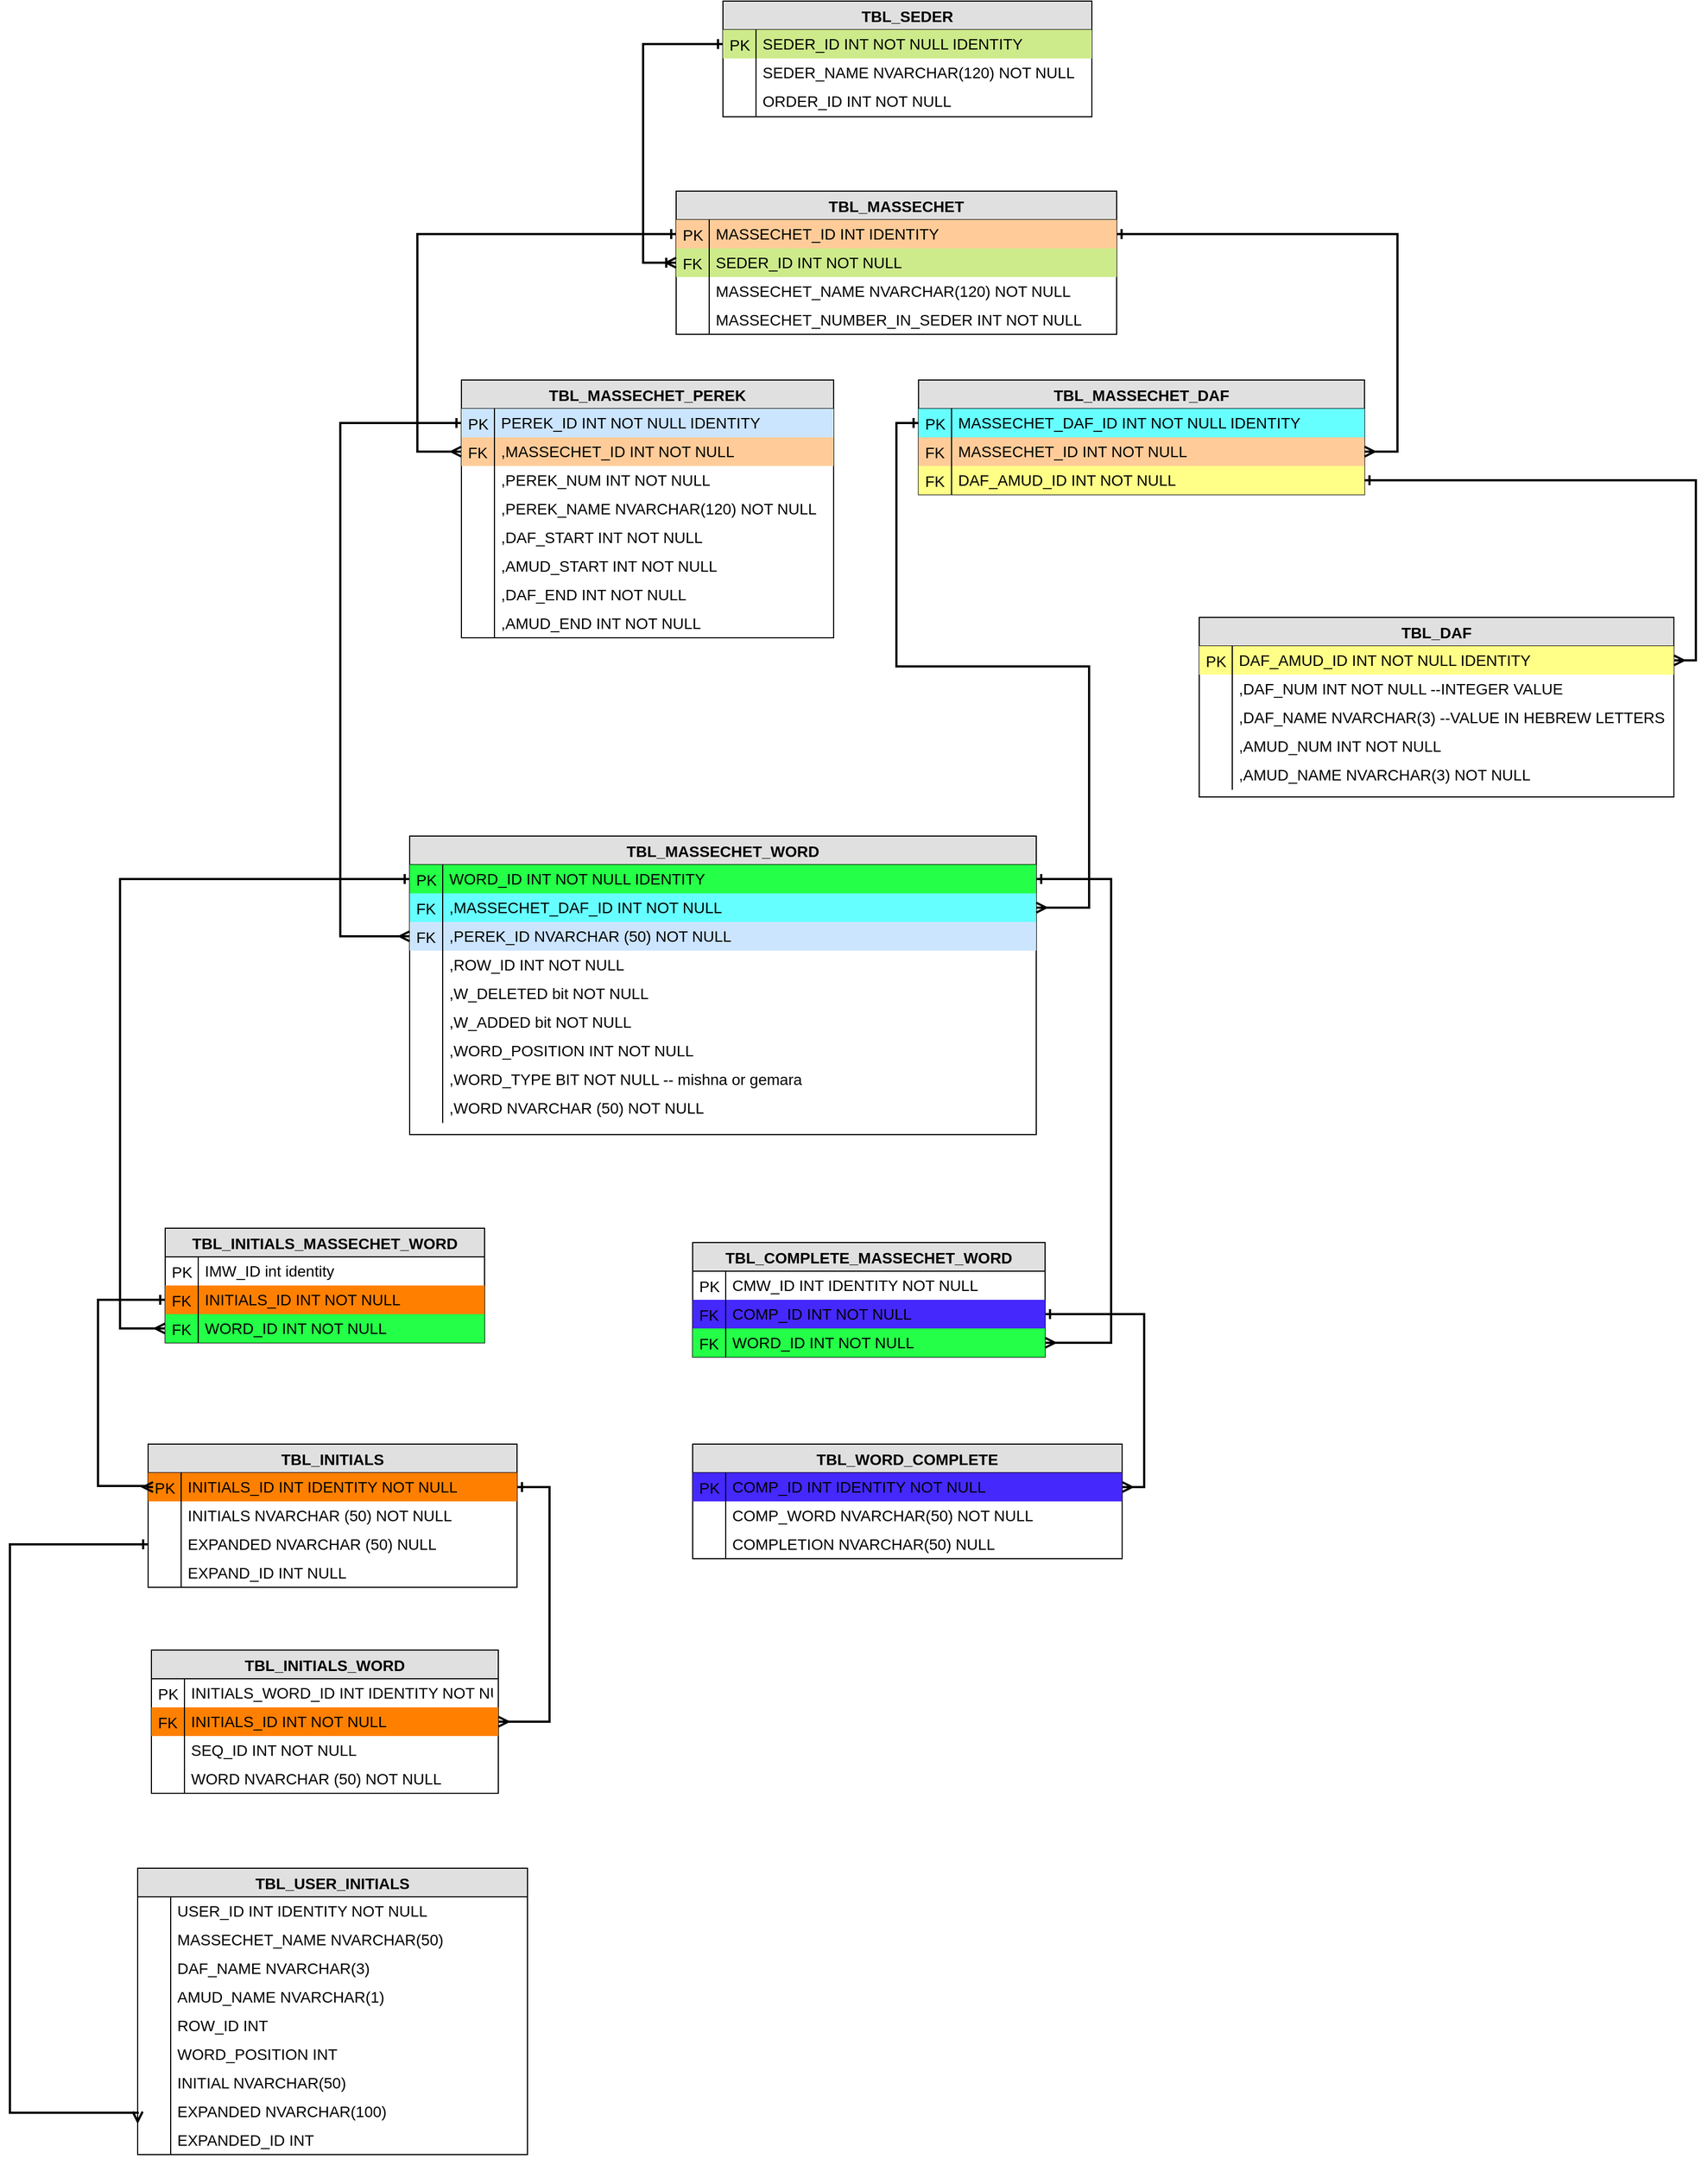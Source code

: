 <mxfile pages="1" version="11.1.4" type="device"><diagram id="Bk1ZFnEpO-6pjGy5AuZi" name="Page-1"><mxGraphModel dx="2616" dy="1950" grid="1" gridSize="10" guides="1" tooltips="1" connect="1" arrows="1" fold="1" page="1" pageScale="1" pageWidth="850" pageHeight="1100" math="0" shadow="0"><root><mxCell id="0"/><mxCell id="1" parent="0"/><mxCell id="XvTmtIOTNNBAlyZ0LmX7-1" value="TBL_SEDER" style="swimlane;fontStyle=1;childLayout=stackLayout;horizontal=1;startSize=26;fillColor=#e0e0e0;horizontalStack=0;resizeParent=1;resizeLast=0;collapsible=1;marginBottom=0;swimlaneFillColor=#ffffff;align=center;fontSize=14;" parent="1" vertex="1"><mxGeometry x="267.5" y="-1048" width="335" height="105" as="geometry"/></mxCell><mxCell id="XvTmtIOTNNBAlyZ0LmX7-2" value="SEDER_ID INT NOT NULL IDENTITY" style="shape=partialRectangle;top=0;left=0;right=0;bottom=0;align=left;verticalAlign=top;spacingTop=-2;fillColor=#cdeb8b;spacingLeft=34;spacingRight=4;overflow=hidden;rotatable=0;points=[[0,0.5],[1,0.5]];portConstraint=eastwest;dropTarget=0;strokeColor=#36393d;fontSize=14;" parent="XvTmtIOTNNBAlyZ0LmX7-1" vertex="1"><mxGeometry y="26" width="335" height="26" as="geometry"/></mxCell><mxCell id="XvTmtIOTNNBAlyZ0LmX7-3" value="PK" style="shape=partialRectangle;top=0;left=0;bottom=0;fillColor=none;align=left;verticalAlign=middle;spacingLeft=4;spacingRight=4;overflow=hidden;rotatable=0;points=[];portConstraint=eastwest;part=1;fontSize=14;" parent="XvTmtIOTNNBAlyZ0LmX7-2" vertex="1" connectable="0"><mxGeometry width="30" height="26" as="geometry"/></mxCell><mxCell id="XvTmtIOTNNBAlyZ0LmX7-4" value="SEDER_NAME NVARCHAR(120) NOT NULL" style="shape=partialRectangle;top=0;left=0;right=0;bottom=0;align=left;verticalAlign=top;spacingTop=-2;fillColor=none;spacingLeft=34;spacingRight=4;overflow=hidden;rotatable=0;points=[[0,0.5],[1,0.5]];portConstraint=eastwest;dropTarget=0;fontSize=14;" parent="XvTmtIOTNNBAlyZ0LmX7-1" vertex="1"><mxGeometry y="52" width="335" height="26" as="geometry"/></mxCell><mxCell id="XvTmtIOTNNBAlyZ0LmX7-5" value="" style="shape=partialRectangle;top=0;left=0;bottom=0;fillColor=none;align=left;verticalAlign=middle;spacingLeft=4;spacingRight=4;overflow=hidden;rotatable=0;points=[];portConstraint=eastwest;part=1;fontSize=14;" parent="XvTmtIOTNNBAlyZ0LmX7-4" vertex="1" connectable="0"><mxGeometry width="30" height="26" as="geometry"/></mxCell><mxCell id="XvTmtIOTNNBAlyZ0LmX7-6" value="ORDER_ID INT NOT NULL" style="shape=partialRectangle;top=0;left=0;right=0;bottom=0;align=left;verticalAlign=top;spacingTop=-2;fillColor=none;spacingLeft=34;spacingRight=4;overflow=hidden;rotatable=0;points=[[0,0.5],[1,0.5]];portConstraint=eastwest;dropTarget=0;fontSize=14;" parent="XvTmtIOTNNBAlyZ0LmX7-1" vertex="1"><mxGeometry y="78" width="335" height="26" as="geometry"/></mxCell><mxCell id="XvTmtIOTNNBAlyZ0LmX7-7" value="" style="shape=partialRectangle;top=0;left=0;bottom=0;fillColor=none;align=left;verticalAlign=middle;spacingLeft=4;spacingRight=4;overflow=hidden;rotatable=0;points=[];portConstraint=eastwest;part=1;fontSize=14;" parent="XvTmtIOTNNBAlyZ0LmX7-6" vertex="1" connectable="0"><mxGeometry width="30" height="26" as="geometry"/></mxCell><mxCell id="XvTmtIOTNNBAlyZ0LmX7-10" value="TBL_MASSECHET" style="swimlane;fontStyle=1;childLayout=stackLayout;horizontal=1;startSize=26;fillColor=#e0e0e0;horizontalStack=0;resizeParent=1;resizeLast=0;collapsible=1;marginBottom=0;swimlaneFillColor=#ffffff;align=center;fontSize=14;" parent="1" vertex="1"><mxGeometry x="225" y="-875.5" width="400" height="130" as="geometry"/></mxCell><mxCell id="XvTmtIOTNNBAlyZ0LmX7-11" value="MASSECHET_ID INT IDENTITY" style="shape=partialRectangle;top=0;left=0;right=0;bottom=0;align=left;verticalAlign=top;spacingTop=-2;fillColor=#ffcc99;spacingLeft=34;spacingRight=4;overflow=hidden;rotatable=0;points=[[0,0.5],[1,0.5]];portConstraint=eastwest;dropTarget=0;strokeColor=#36393d;fontSize=14;" parent="XvTmtIOTNNBAlyZ0LmX7-10" vertex="1"><mxGeometry y="26" width="400" height="26" as="geometry"/></mxCell><mxCell id="XvTmtIOTNNBAlyZ0LmX7-12" value="PK" style="shape=partialRectangle;top=0;left=0;bottom=0;fillColor=none;align=left;verticalAlign=middle;spacingLeft=4;spacingRight=4;overflow=hidden;rotatable=0;points=[];portConstraint=eastwest;part=1;fontSize=14;" parent="XvTmtIOTNNBAlyZ0LmX7-11" vertex="1" connectable="0"><mxGeometry width="30" height="26" as="geometry"/></mxCell><mxCell id="XvTmtIOTNNBAlyZ0LmX7-13" value="SEDER_ID INT NOT NULL" style="shape=partialRectangle;top=0;left=0;right=0;bottom=0;align=left;verticalAlign=top;spacingTop=-2;fillColor=#cdeb8b;spacingLeft=34;spacingRight=4;overflow=hidden;rotatable=0;points=[[0,0.5],[1,0.5]];portConstraint=eastwest;dropTarget=0;strokeColor=#36393d;fontSize=14;" parent="XvTmtIOTNNBAlyZ0LmX7-10" vertex="1"><mxGeometry y="52" width="400" height="26" as="geometry"/></mxCell><mxCell id="XvTmtIOTNNBAlyZ0LmX7-14" value="FK" style="shape=partialRectangle;top=0;left=0;bottom=0;fillColor=none;align=left;verticalAlign=middle;spacingLeft=4;spacingRight=4;overflow=hidden;rotatable=0;points=[];portConstraint=eastwest;part=1;fontSize=14;" parent="XvTmtIOTNNBAlyZ0LmX7-13" vertex="1" connectable="0"><mxGeometry width="30" height="26" as="geometry"/></mxCell><mxCell id="XvTmtIOTNNBAlyZ0LmX7-15" value="MASSECHET_NAME NVARCHAR(120) NOT NULL" style="shape=partialRectangle;top=0;left=0;right=0;bottom=0;align=left;verticalAlign=top;spacingTop=-2;fillColor=none;spacingLeft=34;spacingRight=4;overflow=hidden;rotatable=0;points=[[0,0.5],[1,0.5]];portConstraint=eastwest;dropTarget=0;fontSize=14;" parent="XvTmtIOTNNBAlyZ0LmX7-10" vertex="1"><mxGeometry y="78" width="400" height="26" as="geometry"/></mxCell><mxCell id="XvTmtIOTNNBAlyZ0LmX7-16" value="" style="shape=partialRectangle;top=0;left=0;bottom=0;fillColor=none;align=left;verticalAlign=middle;spacingLeft=4;spacingRight=4;overflow=hidden;rotatable=0;points=[];portConstraint=eastwest;part=1;fontSize=14;" parent="XvTmtIOTNNBAlyZ0LmX7-15" vertex="1" connectable="0"><mxGeometry width="30" height="26" as="geometry"/></mxCell><mxCell id="XvTmtIOTNNBAlyZ0LmX7-17" value="MASSECHET_NUMBER_IN_SEDER INT NOT NULL" style="shape=partialRectangle;top=0;left=0;right=0;bottom=0;align=left;verticalAlign=top;spacingTop=-2;fillColor=none;spacingLeft=34;spacingRight=4;overflow=hidden;rotatable=0;points=[[0,0.5],[1,0.5]];portConstraint=eastwest;dropTarget=0;fontSize=14;" parent="XvTmtIOTNNBAlyZ0LmX7-10" vertex="1"><mxGeometry y="104" width="400" height="26" as="geometry"/></mxCell><mxCell id="XvTmtIOTNNBAlyZ0LmX7-18" value="" style="shape=partialRectangle;top=0;left=0;bottom=0;fillColor=none;align=left;verticalAlign=middle;spacingLeft=4;spacingRight=4;overflow=hidden;rotatable=0;points=[];portConstraint=eastwest;part=1;fontSize=14;" parent="XvTmtIOTNNBAlyZ0LmX7-17" vertex="1" connectable="0"><mxGeometry width="30" height="26" as="geometry"/></mxCell><mxCell id="XvTmtIOTNNBAlyZ0LmX7-23" value="TBL_MASSECHET_PEREK" style="swimlane;fontStyle=1;childLayout=stackLayout;horizontal=1;startSize=26;fillColor=#e0e0e0;horizontalStack=0;resizeParent=1;resizeLast=0;collapsible=1;marginBottom=0;swimlaneFillColor=#ffffff;align=center;fontSize=14;" parent="1" vertex="1"><mxGeometry x="30" y="-704" width="338" height="234" as="geometry"/></mxCell><mxCell id="XvTmtIOTNNBAlyZ0LmX7-24" value="PEREK_ID INT NOT NULL IDENTITY" style="shape=partialRectangle;top=0;left=0;right=0;bottom=0;align=left;verticalAlign=top;spacingTop=-2;fillColor=#cce5ff;spacingLeft=34;spacingRight=4;overflow=hidden;rotatable=0;points=[[0,0.5],[1,0.5]];portConstraint=eastwest;dropTarget=0;strokeColor=#36393d;fontSize=14;" parent="XvTmtIOTNNBAlyZ0LmX7-23" vertex="1"><mxGeometry y="26" width="338" height="26" as="geometry"/></mxCell><mxCell id="XvTmtIOTNNBAlyZ0LmX7-25" value="PK" style="shape=partialRectangle;top=0;left=0;bottom=0;fillColor=none;align=left;verticalAlign=middle;spacingLeft=4;spacingRight=4;overflow=hidden;rotatable=0;points=[];portConstraint=eastwest;part=1;fontSize=14;" parent="XvTmtIOTNNBAlyZ0LmX7-24" vertex="1" connectable="0"><mxGeometry width="30" height="26" as="geometry"/></mxCell><mxCell id="XvTmtIOTNNBAlyZ0LmX7-26" value=",MASSECHET_ID INT NOT NULL" style="shape=partialRectangle;top=0;left=0;right=0;bottom=0;align=left;verticalAlign=top;spacingTop=-2;fillColor=#ffcc99;spacingLeft=34;spacingRight=4;overflow=hidden;rotatable=0;points=[[0,0.5],[1,0.5]];portConstraint=eastwest;dropTarget=0;strokeColor=#36393d;fontSize=14;" parent="XvTmtIOTNNBAlyZ0LmX7-23" vertex="1"><mxGeometry y="52" width="338" height="26" as="geometry"/></mxCell><mxCell id="XvTmtIOTNNBAlyZ0LmX7-27" value="FK" style="shape=partialRectangle;top=0;left=0;bottom=0;fillColor=none;align=left;verticalAlign=middle;spacingLeft=4;spacingRight=4;overflow=hidden;rotatable=0;points=[];portConstraint=eastwest;part=1;fontSize=14;" parent="XvTmtIOTNNBAlyZ0LmX7-26" vertex="1" connectable="0"><mxGeometry width="30" height="26" as="geometry"/></mxCell><mxCell id="XvTmtIOTNNBAlyZ0LmX7-28" value=",PEREK_NUM INT NOT NULL" style="shape=partialRectangle;top=0;left=0;right=0;bottom=0;align=left;verticalAlign=top;spacingTop=-2;fillColor=none;spacingLeft=34;spacingRight=4;overflow=hidden;rotatable=0;points=[[0,0.5],[1,0.5]];portConstraint=eastwest;dropTarget=0;fontSize=14;" parent="XvTmtIOTNNBAlyZ0LmX7-23" vertex="1"><mxGeometry y="78" width="338" height="26" as="geometry"/></mxCell><mxCell id="XvTmtIOTNNBAlyZ0LmX7-29" value="" style="shape=partialRectangle;top=0;left=0;bottom=0;fillColor=none;align=left;verticalAlign=middle;spacingLeft=4;spacingRight=4;overflow=hidden;rotatable=0;points=[];portConstraint=eastwest;part=1;fontSize=14;" parent="XvTmtIOTNNBAlyZ0LmX7-28" vertex="1" connectable="0"><mxGeometry width="30" height="26" as="geometry"/></mxCell><mxCell id="XvTmtIOTNNBAlyZ0LmX7-30" value=",PEREK_NAME NVARCHAR(120) NOT NULL" style="shape=partialRectangle;top=0;left=0;right=0;bottom=0;align=left;verticalAlign=top;spacingTop=-2;fillColor=none;spacingLeft=34;spacingRight=4;overflow=hidden;rotatable=0;points=[[0,0.5],[1,0.5]];portConstraint=eastwest;dropTarget=0;fontSize=14;" parent="XvTmtIOTNNBAlyZ0LmX7-23" vertex="1"><mxGeometry y="104" width="338" height="26" as="geometry"/></mxCell><mxCell id="XvTmtIOTNNBAlyZ0LmX7-31" value="" style="shape=partialRectangle;top=0;left=0;bottom=0;fillColor=none;align=left;verticalAlign=middle;spacingLeft=4;spacingRight=4;overflow=hidden;rotatable=0;points=[];portConstraint=eastwest;part=1;fontSize=14;" parent="XvTmtIOTNNBAlyZ0LmX7-30" vertex="1" connectable="0"><mxGeometry width="30" height="26" as="geometry"/></mxCell><mxCell id="OQg_Y60XLP4fmNSpoOx7-22" value=",DAF_START INT NOT NULL" style="shape=partialRectangle;top=0;left=0;right=0;bottom=0;align=left;verticalAlign=top;spacingTop=-2;fillColor=none;spacingLeft=34;spacingRight=4;overflow=hidden;rotatable=0;points=[[0,0.5],[1,0.5]];portConstraint=eastwest;dropTarget=0;fontSize=14;" parent="XvTmtIOTNNBAlyZ0LmX7-23" vertex="1"><mxGeometry y="130" width="338" height="26" as="geometry"/></mxCell><mxCell id="OQg_Y60XLP4fmNSpoOx7-23" value="" style="shape=partialRectangle;top=0;left=0;bottom=0;fillColor=none;align=left;verticalAlign=middle;spacingLeft=4;spacingRight=4;overflow=hidden;rotatable=0;points=[];portConstraint=eastwest;part=1;" parent="OQg_Y60XLP4fmNSpoOx7-22" vertex="1" connectable="0"><mxGeometry width="30" height="26" as="geometry"/></mxCell><mxCell id="OQg_Y60XLP4fmNSpoOx7-12" value=",AMUD_START INT NOT NULL" style="shape=partialRectangle;top=0;left=0;right=0;bottom=0;align=left;verticalAlign=top;spacingTop=-2;fillColor=none;spacingLeft=34;spacingRight=4;overflow=hidden;rotatable=0;points=[[0,0.5],[1,0.5]];portConstraint=eastwest;dropTarget=0;fontSize=14;" parent="XvTmtIOTNNBAlyZ0LmX7-23" vertex="1"><mxGeometry y="156" width="338" height="26" as="geometry"/></mxCell><mxCell id="OQg_Y60XLP4fmNSpoOx7-13" value="" style="shape=partialRectangle;top=0;left=0;bottom=0;fillColor=none;align=left;verticalAlign=middle;spacingLeft=4;spacingRight=4;overflow=hidden;rotatable=0;points=[];portConstraint=eastwest;part=1;" parent="OQg_Y60XLP4fmNSpoOx7-12" vertex="1" connectable="0"><mxGeometry width="30" height="26" as="geometry"/></mxCell><mxCell id="OQg_Y60XLP4fmNSpoOx7-14" value=",DAF_END INT NOT NULL" style="shape=partialRectangle;top=0;left=0;right=0;bottom=0;align=left;verticalAlign=top;spacingTop=-2;fillColor=none;spacingLeft=34;spacingRight=4;overflow=hidden;rotatable=0;points=[[0,0.5],[1,0.5]];portConstraint=eastwest;dropTarget=0;fontSize=14;" parent="XvTmtIOTNNBAlyZ0LmX7-23" vertex="1"><mxGeometry y="182" width="338" height="26" as="geometry"/></mxCell><mxCell id="OQg_Y60XLP4fmNSpoOx7-15" value="" style="shape=partialRectangle;top=0;left=0;bottom=0;fillColor=none;align=left;verticalAlign=middle;spacingLeft=4;spacingRight=4;overflow=hidden;rotatable=0;points=[];portConstraint=eastwest;part=1;" parent="OQg_Y60XLP4fmNSpoOx7-14" vertex="1" connectable="0"><mxGeometry width="30" height="26" as="geometry"/></mxCell><mxCell id="OQg_Y60XLP4fmNSpoOx7-16" value=",AMUD_END INT NOT NULL" style="shape=partialRectangle;top=0;left=0;right=0;bottom=0;align=left;verticalAlign=top;spacingTop=-2;fillColor=none;spacingLeft=34;spacingRight=4;overflow=hidden;rotatable=0;points=[[0,0.5],[1,0.5]];portConstraint=eastwest;dropTarget=0;fontSize=14;" parent="XvTmtIOTNNBAlyZ0LmX7-23" vertex="1"><mxGeometry y="208" width="338" height="26" as="geometry"/></mxCell><mxCell id="OQg_Y60XLP4fmNSpoOx7-17" value="" style="shape=partialRectangle;top=0;left=0;bottom=0;fillColor=none;align=left;verticalAlign=middle;spacingLeft=4;spacingRight=4;overflow=hidden;rotatable=0;points=[];portConstraint=eastwest;part=1;" parent="OQg_Y60XLP4fmNSpoOx7-16" vertex="1" connectable="0"><mxGeometry width="30" height="26" as="geometry"/></mxCell><mxCell id="XvTmtIOTNNBAlyZ0LmX7-36" style="edgeStyle=orthogonalEdgeStyle;rounded=0;orthogonalLoop=1;jettySize=auto;html=1;entryX=0;entryY=0.5;entryDx=0;entryDy=0;startArrow=ERone;startFill=0;endArrow=ERmany;endFill=0;strokeWidth=2;" parent="1" source="XvTmtIOTNNBAlyZ0LmX7-11" target="XvTmtIOTNNBAlyZ0LmX7-26" edge="1"><mxGeometry relative="1" as="geometry"><Array as="points"><mxPoint x="-10" y="-836"/><mxPoint x="-10" y="-639"/></Array></mxGeometry></mxCell><mxCell id="XvTmtIOTNNBAlyZ0LmX7-37" style="edgeStyle=orthogonalEdgeStyle;rounded=0;orthogonalLoop=1;jettySize=auto;html=1;exitX=0;exitY=0.5;exitDx=0;exitDy=0;entryX=0;entryY=0.5;entryDx=0;entryDy=0;startArrow=ERone;startFill=0;endArrow=ERoneToMany;endFill=0;strokeWidth=2;" parent="1" source="XvTmtIOTNNBAlyZ0LmX7-2" target="XvTmtIOTNNBAlyZ0LmX7-13" edge="1"><mxGeometry relative="1" as="geometry"><Array as="points"><mxPoint x="195" y="-1009"/><mxPoint x="195" y="-810"/></Array></mxGeometry></mxCell><mxCell id="XvTmtIOTNNBAlyZ0LmX7-56" value="TBL_DAF" style="swimlane;fontStyle=1;childLayout=stackLayout;horizontal=1;startSize=26;fillColor=#e0e0e0;horizontalStack=0;resizeParent=1;resizeLast=0;collapsible=1;marginBottom=0;swimlaneFillColor=#ffffff;align=center;fontSize=14;" parent="1" vertex="1"><mxGeometry x="700" y="-488.5" width="431" height="163" as="geometry"/></mxCell><mxCell id="XvTmtIOTNNBAlyZ0LmX7-57" value="DAF_AMUD_ID INT NOT NULL IDENTITY" style="shape=partialRectangle;top=0;left=0;right=0;bottom=0;align=left;verticalAlign=top;spacingTop=-2;fillColor=#ffff88;spacingLeft=34;spacingRight=4;overflow=hidden;rotatable=0;points=[[0,0.5],[1,0.5]];portConstraint=eastwest;dropTarget=0;strokeColor=#36393d;fontSize=14;" parent="XvTmtIOTNNBAlyZ0LmX7-56" vertex="1"><mxGeometry y="26" width="431" height="26" as="geometry"/></mxCell><mxCell id="XvTmtIOTNNBAlyZ0LmX7-58" value="PK" style="shape=partialRectangle;top=0;left=0;bottom=0;fillColor=none;align=left;verticalAlign=middle;spacingLeft=4;spacingRight=4;overflow=hidden;rotatable=0;points=[];portConstraint=eastwest;part=1;fontSize=14;" parent="XvTmtIOTNNBAlyZ0LmX7-57" vertex="1" connectable="0"><mxGeometry width="30" height="26" as="geometry"/></mxCell><mxCell id="XvTmtIOTNNBAlyZ0LmX7-61" value=",DAF_NUM INT NOT NULL --INTEGER VALUE" style="shape=partialRectangle;top=0;left=0;right=0;bottom=0;align=left;verticalAlign=top;spacingTop=-2;fillColor=none;spacingLeft=34;spacingRight=4;overflow=hidden;rotatable=0;points=[[0,0.5],[1,0.5]];portConstraint=eastwest;dropTarget=0;fontSize=14;" parent="XvTmtIOTNNBAlyZ0LmX7-56" vertex="1"><mxGeometry y="52" width="431" height="26" as="geometry"/></mxCell><mxCell id="XvTmtIOTNNBAlyZ0LmX7-62" value="" style="shape=partialRectangle;top=0;left=0;bottom=0;fillColor=none;align=left;verticalAlign=middle;spacingLeft=4;spacingRight=4;overflow=hidden;rotatable=0;points=[];portConstraint=eastwest;part=1;fontSize=14;" parent="XvTmtIOTNNBAlyZ0LmX7-61" vertex="1" connectable="0"><mxGeometry width="30" height="26" as="geometry"/></mxCell><mxCell id="XvTmtIOTNNBAlyZ0LmX7-63" value=",DAF_NAME NVARCHAR(3) --VALUE IN HEBREW LETTERS" style="shape=partialRectangle;top=0;left=0;right=0;bottom=0;align=left;verticalAlign=top;spacingTop=-2;fillColor=none;spacingLeft=34;spacingRight=4;overflow=hidden;rotatable=0;points=[[0,0.5],[1,0.5]];portConstraint=eastwest;dropTarget=0;fontSize=14;" parent="XvTmtIOTNNBAlyZ0LmX7-56" vertex="1"><mxGeometry y="78" width="431" height="26" as="geometry"/></mxCell><mxCell id="XvTmtIOTNNBAlyZ0LmX7-64" value="" style="shape=partialRectangle;top=0;left=0;bottom=0;fillColor=none;align=left;verticalAlign=middle;spacingLeft=4;spacingRight=4;overflow=hidden;rotatable=0;points=[];portConstraint=eastwest;part=1;fontSize=14;" parent="XvTmtIOTNNBAlyZ0LmX7-63" vertex="1" connectable="0"><mxGeometry width="30" height="26" as="geometry"/></mxCell><mxCell id="XvTmtIOTNNBAlyZ0LmX7-65" value=",AMUD_NUM INT NOT NULL" style="shape=partialRectangle;top=0;left=0;right=0;bottom=0;align=left;verticalAlign=top;spacingTop=-2;fillColor=none;spacingLeft=34;spacingRight=4;overflow=hidden;rotatable=0;points=[[0,0.5],[1,0.5]];portConstraint=eastwest;dropTarget=0;fontSize=14;" parent="XvTmtIOTNNBAlyZ0LmX7-56" vertex="1"><mxGeometry y="104" width="431" height="26" as="geometry"/></mxCell><mxCell id="XvTmtIOTNNBAlyZ0LmX7-66" value="" style="shape=partialRectangle;top=0;left=0;bottom=0;fillColor=none;align=left;verticalAlign=middle;spacingLeft=4;spacingRight=4;overflow=hidden;rotatable=0;points=[];portConstraint=eastwest;part=1;fontSize=14;" parent="XvTmtIOTNNBAlyZ0LmX7-65" vertex="1" connectable="0"><mxGeometry width="30" height="26" as="geometry"/></mxCell><mxCell id="XvTmtIOTNNBAlyZ0LmX7-67" value=",AMUD_NAME NVARCHAR(3) NOT NULL" style="shape=partialRectangle;top=0;left=0;right=0;bottom=0;align=left;verticalAlign=top;spacingTop=-2;fillColor=none;spacingLeft=34;spacingRight=4;overflow=hidden;rotatable=0;points=[[0,0.5],[1,0.5]];portConstraint=eastwest;dropTarget=0;fontSize=14;" parent="XvTmtIOTNNBAlyZ0LmX7-56" vertex="1"><mxGeometry y="130" width="431" height="26" as="geometry"/></mxCell><mxCell id="XvTmtIOTNNBAlyZ0LmX7-68" value="" style="shape=partialRectangle;top=0;left=0;bottom=0;fillColor=none;align=left;verticalAlign=middle;spacingLeft=4;spacingRight=4;overflow=hidden;rotatable=0;points=[];portConstraint=eastwest;part=1;fontSize=14;" parent="XvTmtIOTNNBAlyZ0LmX7-67" vertex="1" connectable="0"><mxGeometry width="30" height="26" as="geometry"/></mxCell><mxCell id="N80k3eZ6QbRrchd5kPpy-1" value="TBL_MASSECHET_DAF" style="swimlane;fontStyle=1;childLayout=stackLayout;horizontal=1;startSize=26;fillColor=#e0e0e0;horizontalStack=0;resizeParent=1;resizeLast=0;collapsible=1;marginBottom=0;swimlaneFillColor=#ffffff;align=center;fontSize=14;" parent="1" vertex="1"><mxGeometry x="445.1" y="-704" width="405" height="104" as="geometry"/></mxCell><mxCell id="N80k3eZ6QbRrchd5kPpy-2" value="MASSECHET_DAF_ID INT NOT NULL  IDENTITY" style="shape=partialRectangle;top=0;left=0;right=0;bottom=0;align=left;verticalAlign=top;spacingTop=-2;fillColor=#66FFFF;spacingLeft=34;spacingRight=4;overflow=hidden;rotatable=0;points=[[0,0.5],[1,0.5]];portConstraint=eastwest;dropTarget=0;fontSize=14;strokeColor=#666666;fontColor=#000000;fontStyle=0" parent="N80k3eZ6QbRrchd5kPpy-1" vertex="1"><mxGeometry y="26" width="405" height="26" as="geometry"/></mxCell><mxCell id="N80k3eZ6QbRrchd5kPpy-3" value="PK" style="shape=partialRectangle;top=0;left=0;bottom=0;fillColor=none;align=left;verticalAlign=middle;spacingLeft=4;spacingRight=4;overflow=hidden;rotatable=0;points=[];portConstraint=eastwest;part=1;fontSize=14;" parent="N80k3eZ6QbRrchd5kPpy-2" vertex="1" connectable="0"><mxGeometry width="30" height="26" as="geometry"/></mxCell><mxCell id="N80k3eZ6QbRrchd5kPpy-6" value="MASSECHET_ID INT NOT NULL" style="shape=partialRectangle;top=0;left=0;right=0;bottom=0;align=left;verticalAlign=top;spacingTop=-2;fillColor=#ffcc99;spacingLeft=34;spacingRight=4;overflow=hidden;rotatable=0;points=[[0,0.5],[1,0.5]];portConstraint=eastwest;dropTarget=0;fontSize=14;strokeColor=#36393d;" parent="N80k3eZ6QbRrchd5kPpy-1" vertex="1"><mxGeometry y="52" width="405" height="26" as="geometry"/></mxCell><mxCell id="N80k3eZ6QbRrchd5kPpy-7" value="FK" style="shape=partialRectangle;top=0;left=0;bottom=0;fillColor=none;align=left;verticalAlign=middle;spacingLeft=4;spacingRight=4;overflow=hidden;rotatable=0;points=[];portConstraint=eastwest;part=1;fontSize=14;" parent="N80k3eZ6QbRrchd5kPpy-6" vertex="1" connectable="0"><mxGeometry width="30" height="26" as="geometry"/></mxCell><mxCell id="N80k3eZ6QbRrchd5kPpy-4" value="DAF_AMUD_ID INT NOT NULL" style="shape=partialRectangle;top=0;left=0;right=0;bottom=0;align=left;verticalAlign=top;spacingTop=-2;fillColor=#ffff88;spacingLeft=34;spacingRight=4;overflow=hidden;rotatable=0;points=[[0,0.5],[1,0.5]];portConstraint=eastwest;dropTarget=0;fontSize=14;strokeColor=#36393d;" parent="N80k3eZ6QbRrchd5kPpy-1" vertex="1"><mxGeometry y="78" width="405" height="26" as="geometry"/></mxCell><mxCell id="N80k3eZ6QbRrchd5kPpy-5" value="FK" style="shape=partialRectangle;top=0;left=0;bottom=0;fillColor=none;align=left;verticalAlign=middle;spacingLeft=4;spacingRight=4;overflow=hidden;rotatable=0;points=[];portConstraint=eastwest;part=1;fontSize=14;" parent="N80k3eZ6QbRrchd5kPpy-4" vertex="1" connectable="0"><mxGeometry width="30" height="26" as="geometry"/></mxCell><mxCell id="N80k3eZ6QbRrchd5kPpy-8" style="edgeStyle=orthogonalEdgeStyle;rounded=0;orthogonalLoop=1;jettySize=auto;html=1;exitX=1;exitY=0.5;exitDx=0;exitDy=0;entryX=1;entryY=0.5;entryDx=0;entryDy=0;fontSize=14;startArrow=ERone;startFill=0;endArrow=ERmany;endFill=0;strokeWidth=2;" parent="1" source="XvTmtIOTNNBAlyZ0LmX7-11" target="N80k3eZ6QbRrchd5kPpy-6" edge="1"><mxGeometry relative="1" as="geometry"><Array as="points"><mxPoint x="880" y="-836"/><mxPoint x="880" y="-639"/></Array></mxGeometry></mxCell><mxCell id="N80k3eZ6QbRrchd5kPpy-23" value="TBL_MASSECHET_WORD" style="swimlane;fontStyle=1;childLayout=stackLayout;horizontal=1;startSize=26;fillColor=#e0e0e0;horizontalStack=0;resizeParent=1;resizeLast=0;collapsible=1;marginBottom=0;swimlaneFillColor=#ffffff;align=center;fontSize=14;" parent="1" vertex="1"><mxGeometry x="-17" y="-290" width="569" height="271" as="geometry"/></mxCell><mxCell id="N80k3eZ6QbRrchd5kPpy-24" value="WORD_ID INT NOT NULL IDENTITY" style="shape=partialRectangle;top=0;left=0;right=0;bottom=0;align=left;verticalAlign=top;spacingTop=-2;fillColor=#24FF48;spacingLeft=34;spacingRight=4;overflow=hidden;rotatable=0;points=[[0,0.5],[1,0.5]];portConstraint=eastwest;dropTarget=0;fontSize=14;strokeColor=#d6b656;" parent="N80k3eZ6QbRrchd5kPpy-23" vertex="1"><mxGeometry y="26" width="569" height="26" as="geometry"/></mxCell><mxCell id="N80k3eZ6QbRrchd5kPpy-25" value="PK" style="shape=partialRectangle;top=0;left=0;bottom=0;fillColor=none;align=left;verticalAlign=middle;spacingLeft=4;spacingRight=4;overflow=hidden;rotatable=0;points=[];portConstraint=eastwest;part=1;fontSize=14;" parent="N80k3eZ6QbRrchd5kPpy-24" vertex="1" connectable="0"><mxGeometry width="30" height="26" as="geometry"/></mxCell><mxCell id="N80k3eZ6QbRrchd5kPpy-26" value=",MASSECHET_DAF_ID INT NOT NULL" style="shape=partialRectangle;top=0;left=0;right=0;bottom=0;align=left;verticalAlign=top;spacingTop=-2;fillColor=#66FFFF;spacingLeft=34;spacingRight=4;overflow=hidden;rotatable=0;points=[[0,0.5],[1,0.5]];portConstraint=eastwest;dropTarget=0;fontSize=14;strokeColor=#6c8ebf;" parent="N80k3eZ6QbRrchd5kPpy-23" vertex="1"><mxGeometry y="52" width="569" height="26" as="geometry"/></mxCell><mxCell id="N80k3eZ6QbRrchd5kPpy-27" value="FK" style="shape=partialRectangle;top=0;left=0;bottom=0;fillColor=none;align=left;verticalAlign=middle;spacingLeft=4;spacingRight=4;overflow=hidden;rotatable=0;points=[];portConstraint=eastwest;part=1;fontSize=14;" parent="N80k3eZ6QbRrchd5kPpy-26" vertex="1" connectable="0"><mxGeometry width="30" height="26" as="geometry"/></mxCell><mxCell id="nTJ8uKkxRFZdliqQXs8T-5" value=",PEREK_ID NVARCHAR (50) NOT NULL" style="shape=partialRectangle;top=0;left=0;right=0;bottom=0;align=left;verticalAlign=top;spacingTop=-2;fillColor=#CCE5FF;spacingLeft=34;spacingRight=4;overflow=hidden;rotatable=0;points=[[0,0.5],[1,0.5]];portConstraint=eastwest;dropTarget=0;fontSize=14;strokeColor=#d6b656;" parent="N80k3eZ6QbRrchd5kPpy-23" vertex="1"><mxGeometry y="78" width="569" height="26" as="geometry"/></mxCell><mxCell id="nTJ8uKkxRFZdliqQXs8T-6" value="FK" style="shape=partialRectangle;top=0;left=0;bottom=0;fillColor=none;align=left;verticalAlign=middle;spacingLeft=4;spacingRight=4;overflow=hidden;rotatable=0;points=[];portConstraint=eastwest;part=1;fontSize=14;" parent="nTJ8uKkxRFZdliqQXs8T-5" vertex="1" connectable="0"><mxGeometry width="30" height="26" as="geometry"/></mxCell><mxCell id="N80k3eZ6QbRrchd5kPpy-28" value=",ROW_ID INT NOT NULL" style="shape=partialRectangle;top=0;left=0;right=0;bottom=0;align=left;verticalAlign=top;spacingTop=-2;fillColor=none;spacingLeft=34;spacingRight=4;overflow=hidden;rotatable=0;points=[[0,0.5],[1,0.5]];portConstraint=eastwest;dropTarget=0;fontSize=14;" parent="N80k3eZ6QbRrchd5kPpy-23" vertex="1"><mxGeometry y="104" width="569" height="26" as="geometry"/></mxCell><mxCell id="N80k3eZ6QbRrchd5kPpy-29" value="" style="shape=partialRectangle;top=0;left=0;bottom=0;fillColor=none;align=left;verticalAlign=middle;spacingLeft=4;spacingRight=4;overflow=hidden;rotatable=0;points=[];portConstraint=eastwest;part=1;fontSize=14;" parent="N80k3eZ6QbRrchd5kPpy-28" vertex="1" connectable="0"><mxGeometry width="30" height="26" as="geometry"/></mxCell><mxCell id="N80k3eZ6QbRrchd5kPpy-30" value=",W_DELETED bit NOT NULL" style="shape=partialRectangle;top=0;left=0;right=0;bottom=0;align=left;verticalAlign=top;spacingTop=-2;fillColor=none;spacingLeft=34;spacingRight=4;overflow=hidden;rotatable=0;points=[[0,0.5],[1,0.5]];portConstraint=eastwest;dropTarget=0;fontSize=14;" parent="N80k3eZ6QbRrchd5kPpy-23" vertex="1"><mxGeometry y="130" width="569" height="26" as="geometry"/></mxCell><mxCell id="N80k3eZ6QbRrchd5kPpy-31" value="" style="shape=partialRectangle;top=0;left=0;bottom=0;fillColor=none;align=left;verticalAlign=middle;spacingLeft=4;spacingRight=4;overflow=hidden;rotatable=0;points=[];portConstraint=eastwest;part=1;fontSize=14;" parent="N80k3eZ6QbRrchd5kPpy-30" vertex="1" connectable="0"><mxGeometry width="30" height="26" as="geometry"/></mxCell><mxCell id="N80k3eZ6QbRrchd5kPpy-32" value=",W_ADDED bit NOT NULL" style="shape=partialRectangle;top=0;left=0;right=0;bottom=0;align=left;verticalAlign=top;spacingTop=-2;fillColor=none;spacingLeft=34;spacingRight=4;overflow=hidden;rotatable=0;points=[[0,0.5],[1,0.5]];portConstraint=eastwest;dropTarget=0;fontSize=14;" parent="N80k3eZ6QbRrchd5kPpy-23" vertex="1"><mxGeometry y="156" width="569" height="26" as="geometry"/></mxCell><mxCell id="N80k3eZ6QbRrchd5kPpy-33" value="" style="shape=partialRectangle;top=0;left=0;bottom=0;fillColor=none;align=left;verticalAlign=middle;spacingLeft=4;spacingRight=4;overflow=hidden;rotatable=0;points=[];portConstraint=eastwest;part=1;fontSize=14;" parent="N80k3eZ6QbRrchd5kPpy-32" vertex="1" connectable="0"><mxGeometry width="30" height="26" as="geometry"/></mxCell><mxCell id="N80k3eZ6QbRrchd5kPpy-34" value=",WORD_POSITION INT NOT NULL" style="shape=partialRectangle;top=0;left=0;right=0;bottom=0;align=left;verticalAlign=top;spacingTop=-2;fillColor=none;spacingLeft=34;spacingRight=4;overflow=hidden;rotatable=0;points=[[0,0.5],[1,0.5]];portConstraint=eastwest;dropTarget=0;fontSize=14;" parent="N80k3eZ6QbRrchd5kPpy-23" vertex="1"><mxGeometry y="182" width="569" height="26" as="geometry"/></mxCell><mxCell id="N80k3eZ6QbRrchd5kPpy-35" value="" style="shape=partialRectangle;top=0;left=0;bottom=0;fillColor=none;align=left;verticalAlign=middle;spacingLeft=4;spacingRight=4;overflow=hidden;rotatable=0;points=[];portConstraint=eastwest;part=1;fontSize=14;" parent="N80k3eZ6QbRrchd5kPpy-34" vertex="1" connectable="0"><mxGeometry width="30" height="26" as="geometry"/></mxCell><mxCell id="N80k3eZ6QbRrchd5kPpy-36" value=",WORD_TYPE BIT NOT NULL -- mishna or gemara" style="shape=partialRectangle;top=0;left=0;right=0;bottom=0;align=left;verticalAlign=top;spacingTop=-2;fillColor=none;spacingLeft=34;spacingRight=4;overflow=hidden;rotatable=0;points=[[0,0.5],[1,0.5]];portConstraint=eastwest;dropTarget=0;fontSize=14;" parent="N80k3eZ6QbRrchd5kPpy-23" vertex="1"><mxGeometry y="208" width="569" height="26" as="geometry"/></mxCell><mxCell id="N80k3eZ6QbRrchd5kPpy-37" value="" style="shape=partialRectangle;top=0;left=0;bottom=0;fillColor=none;align=left;verticalAlign=middle;spacingLeft=4;spacingRight=4;overflow=hidden;rotatable=0;points=[];portConstraint=eastwest;part=1;fontSize=14;" parent="N80k3eZ6QbRrchd5kPpy-36" vertex="1" connectable="0"><mxGeometry width="30" height="26" as="geometry"/></mxCell><mxCell id="N80k3eZ6QbRrchd5kPpy-38" value=",WORD NVARCHAR (50) NOT NULL" style="shape=partialRectangle;top=0;left=0;right=0;bottom=0;align=left;verticalAlign=top;spacingTop=-2;fillColor=none;spacingLeft=34;spacingRight=4;overflow=hidden;rotatable=0;points=[[0,0.5],[1,0.5]];portConstraint=eastwest;dropTarget=0;fontSize=14;" parent="N80k3eZ6QbRrchd5kPpy-23" vertex="1"><mxGeometry y="234" width="569" height="26" as="geometry"/></mxCell><mxCell id="N80k3eZ6QbRrchd5kPpy-39" value="" style="shape=partialRectangle;top=0;left=0;bottom=0;fillColor=none;align=left;verticalAlign=middle;spacingLeft=4;spacingRight=4;overflow=hidden;rotatable=0;points=[];portConstraint=eastwest;part=1;fontSize=14;" parent="N80k3eZ6QbRrchd5kPpy-38" vertex="1" connectable="0"><mxGeometry width="30" height="26" as="geometry"/></mxCell><mxCell id="nTJ8uKkxRFZdliqQXs8T-2" style="edgeStyle=orthogonalEdgeStyle;rounded=0;orthogonalLoop=1;jettySize=auto;html=1;exitX=1;exitY=0.5;exitDx=0;exitDy=0;entryX=1;entryY=0.5;entryDx=0;entryDy=0;startArrow=ERone;startFill=0;endArrow=ERmany;endFill=0;strokeWidth=2;" parent="1" source="N80k3eZ6QbRrchd5kPpy-4" target="XvTmtIOTNNBAlyZ0LmX7-57" edge="1"><mxGeometry relative="1" as="geometry"/></mxCell><mxCell id="nTJ8uKkxRFZdliqQXs8T-4" style="edgeStyle=orthogonalEdgeStyle;rounded=0;orthogonalLoop=1;jettySize=auto;html=1;exitX=0;exitY=0.5;exitDx=0;exitDy=0;entryX=1;entryY=0.5;entryDx=0;entryDy=0;startArrow=ERone;startFill=0;endArrow=ERmany;endFill=0;strokeWidth=2;" parent="1" source="N80k3eZ6QbRrchd5kPpy-2" target="N80k3eZ6QbRrchd5kPpy-26" edge="1"><mxGeometry relative="1" as="geometry"><Array as="points"><mxPoint x="425" y="-665"/><mxPoint x="425" y="-444"/><mxPoint x="600" y="-444"/><mxPoint x="600" y="-225"/></Array></mxGeometry></mxCell><mxCell id="nTJ8uKkxRFZdliqQXs8T-7" style="edgeStyle=orthogonalEdgeStyle;rounded=0;orthogonalLoop=1;jettySize=auto;html=1;exitX=0;exitY=0.5;exitDx=0;exitDy=0;entryX=0;entryY=0.5;entryDx=0;entryDy=0;startArrow=ERone;startFill=0;endArrow=ERmany;endFill=0;strokeWidth=2;" parent="1" source="XvTmtIOTNNBAlyZ0LmX7-24" target="nTJ8uKkxRFZdliqQXs8T-5" edge="1"><mxGeometry relative="1" as="geometry"><Array as="points"><mxPoint x="-80" y="-665"/><mxPoint x="-80" y="-199"/></Array></mxGeometry></mxCell><mxCell id="fquFMuGO9cvNNLv8HQMu-1" value="TBL_INITIALS" style="swimlane;fontStyle=1;childLayout=stackLayout;horizontal=1;startSize=26;fillColor=#e0e0e0;horizontalStack=0;resizeParent=1;resizeLast=0;collapsible=1;marginBottom=0;swimlaneFillColor=#ffffff;align=center;fontSize=14;" parent="1" vertex="1"><mxGeometry x="-254.5" y="262" width="335" height="130" as="geometry"/></mxCell><mxCell id="fquFMuGO9cvNNLv8HQMu-2" value="INITIALS_ID INT IDENTITY NOT NULL" style="shape=partialRectangle;top=0;left=0;right=0;bottom=0;align=left;verticalAlign=top;spacingTop=-2;fillColor=#FF8000;spacingLeft=34;spacingRight=4;overflow=hidden;rotatable=0;points=[[0,0.5],[1,0.5]];portConstraint=eastwest;dropTarget=0;fontSize=14;strokeColor=#82b366;" parent="fquFMuGO9cvNNLv8HQMu-1" vertex="1"><mxGeometry y="26" width="335" height="26" as="geometry"/></mxCell><mxCell id="fquFMuGO9cvNNLv8HQMu-3" value="PK" style="shape=partialRectangle;top=0;left=0;bottom=0;fillColor=none;align=left;verticalAlign=middle;spacingLeft=4;spacingRight=4;overflow=hidden;rotatable=0;points=[];portConstraint=eastwest;part=1;fontSize=14;" parent="fquFMuGO9cvNNLv8HQMu-2" vertex="1" connectable="0"><mxGeometry width="30" height="26" as="geometry"/></mxCell><mxCell id="fquFMuGO9cvNNLv8HQMu-4" value="INITIALS NVARCHAR (50) NOT NULL" style="shape=partialRectangle;top=0;left=0;right=0;bottom=0;align=left;verticalAlign=top;spacingTop=-2;fillColor=none;spacingLeft=34;spacingRight=4;overflow=hidden;rotatable=0;points=[[0,0.5],[1,0.5]];portConstraint=eastwest;dropTarget=0;fontSize=14;" parent="fquFMuGO9cvNNLv8HQMu-1" vertex="1"><mxGeometry y="52" width="335" height="26" as="geometry"/></mxCell><mxCell id="fquFMuGO9cvNNLv8HQMu-5" value="" style="shape=partialRectangle;top=0;left=0;bottom=0;fillColor=none;align=left;verticalAlign=middle;spacingLeft=4;spacingRight=4;overflow=hidden;rotatable=0;points=[];portConstraint=eastwest;part=1;fontSize=14;" parent="fquFMuGO9cvNNLv8HQMu-4" vertex="1" connectable="0"><mxGeometry width="30" height="26" as="geometry"/></mxCell><mxCell id="fquFMuGO9cvNNLv8HQMu-6" value="EXPANDED NVARCHAR (50)  NULL" style="shape=partialRectangle;top=0;left=0;right=0;bottom=0;align=left;verticalAlign=top;spacingTop=-2;fillColor=none;spacingLeft=34;spacingRight=4;overflow=hidden;rotatable=0;points=[[0,0.5],[1,0.5]];portConstraint=eastwest;dropTarget=0;fontSize=14;" parent="fquFMuGO9cvNNLv8HQMu-1" vertex="1"><mxGeometry y="78" width="335" height="26" as="geometry"/></mxCell><mxCell id="fquFMuGO9cvNNLv8HQMu-7" value="" style="shape=partialRectangle;top=0;left=0;bottom=0;fillColor=none;align=left;verticalAlign=middle;spacingLeft=4;spacingRight=4;overflow=hidden;rotatable=0;points=[];portConstraint=eastwest;part=1;fontSize=14;" parent="fquFMuGO9cvNNLv8HQMu-6" vertex="1" connectable="0"><mxGeometry width="30" height="26" as="geometry"/></mxCell><mxCell id="fquFMuGO9cvNNLv8HQMu-8" value="EXPAND_ID INT  NULL" style="shape=partialRectangle;top=0;left=0;right=0;bottom=0;align=left;verticalAlign=top;spacingTop=-2;fillColor=none;spacingLeft=34;spacingRight=4;overflow=hidden;rotatable=0;points=[[0,0.5],[1,0.5]];portConstraint=eastwest;dropTarget=0;fontSize=14;" parent="fquFMuGO9cvNNLv8HQMu-1" vertex="1"><mxGeometry y="104" width="335" height="26" as="geometry"/></mxCell><mxCell id="fquFMuGO9cvNNLv8HQMu-9" value="" style="shape=partialRectangle;top=0;left=0;bottom=0;fillColor=none;align=left;verticalAlign=middle;spacingLeft=4;spacingRight=4;overflow=hidden;rotatable=0;points=[];portConstraint=eastwest;part=1;fontSize=14;" parent="fquFMuGO9cvNNLv8HQMu-8" vertex="1" connectable="0"><mxGeometry width="30" height="26" as="geometry"/></mxCell><mxCell id="fquFMuGO9cvNNLv8HQMu-12" value="TBL_INITIALS_WORD" style="swimlane;fontStyle=1;childLayout=stackLayout;horizontal=1;startSize=26;fillColor=#e0e0e0;horizontalStack=0;resizeParent=1;resizeLast=0;collapsible=1;marginBottom=0;swimlaneFillColor=#ffffff;align=center;fontSize=14;" parent="1" vertex="1"><mxGeometry x="-251.5" y="449" width="315" height="130" as="geometry"/></mxCell><mxCell id="fquFMuGO9cvNNLv8HQMu-13" value="INITIALS_WORD_ID INT IDENTITY NOT NULL" style="shape=partialRectangle;top=0;left=0;right=0;bottom=0;align=left;verticalAlign=top;spacingTop=-2;fillColor=none;spacingLeft=34;spacingRight=4;overflow=hidden;rotatable=0;points=[[0,0.5],[1,0.5]];portConstraint=eastwest;dropTarget=0;fontSize=14;" parent="fquFMuGO9cvNNLv8HQMu-12" vertex="1"><mxGeometry y="26" width="315" height="26" as="geometry"/></mxCell><mxCell id="fquFMuGO9cvNNLv8HQMu-14" value="PK" style="shape=partialRectangle;top=0;left=0;bottom=0;fillColor=none;align=left;verticalAlign=middle;spacingLeft=4;spacingRight=4;overflow=hidden;rotatable=0;points=[];portConstraint=eastwest;part=1;fontSize=14;" parent="fquFMuGO9cvNNLv8HQMu-13" vertex="1" connectable="0"><mxGeometry width="30" height="26" as="geometry"/></mxCell><mxCell id="fquFMuGO9cvNNLv8HQMu-15" value="INITIALS_ID INT NOT NULL" style="shape=partialRectangle;top=0;left=0;right=0;bottom=0;align=left;verticalAlign=top;spacingTop=-2;fillColor=#FF8000;spacingLeft=34;spacingRight=4;overflow=hidden;rotatable=0;points=[[0,0.5],[1,0.5]];portConstraint=eastwest;dropTarget=0;fontSize=14;strokeColor=#9673a6;" parent="fquFMuGO9cvNNLv8HQMu-12" vertex="1"><mxGeometry y="52" width="315" height="26" as="geometry"/></mxCell><mxCell id="fquFMuGO9cvNNLv8HQMu-16" value="FK" style="shape=partialRectangle;top=0;left=0;bottom=0;fillColor=none;align=left;verticalAlign=middle;spacingLeft=4;spacingRight=4;overflow=hidden;rotatable=0;points=[];portConstraint=eastwest;part=1;fontSize=14;" parent="fquFMuGO9cvNNLv8HQMu-15" vertex="1" connectable="0"><mxGeometry width="30" height="26" as="geometry"/></mxCell><mxCell id="fquFMuGO9cvNNLv8HQMu-17" value="SEQ_ID INT NOT NULL" style="shape=partialRectangle;top=0;left=0;right=0;bottom=0;align=left;verticalAlign=top;spacingTop=-2;fillColor=none;spacingLeft=34;spacingRight=4;overflow=hidden;rotatable=0;points=[[0,0.5],[1,0.5]];portConstraint=eastwest;dropTarget=0;fontSize=14;" parent="fquFMuGO9cvNNLv8HQMu-12" vertex="1"><mxGeometry y="78" width="315" height="26" as="geometry"/></mxCell><mxCell id="fquFMuGO9cvNNLv8HQMu-18" value="" style="shape=partialRectangle;top=0;left=0;bottom=0;fillColor=none;align=left;verticalAlign=middle;spacingLeft=4;spacingRight=4;overflow=hidden;rotatable=0;points=[];portConstraint=eastwest;part=1;fontSize=14;" parent="fquFMuGO9cvNNLv8HQMu-17" vertex="1" connectable="0"><mxGeometry width="30" height="26" as="geometry"/></mxCell><mxCell id="fquFMuGO9cvNNLv8HQMu-19" value="WORD NVARCHAR (50) NOT NULL" style="shape=partialRectangle;top=0;left=0;right=0;bottom=0;align=left;verticalAlign=top;spacingTop=-2;fillColor=none;spacingLeft=34;spacingRight=4;overflow=hidden;rotatable=0;points=[[0,0.5],[1,0.5]];portConstraint=eastwest;dropTarget=0;fontSize=14;" parent="fquFMuGO9cvNNLv8HQMu-12" vertex="1"><mxGeometry y="104" width="315" height="26" as="geometry"/></mxCell><mxCell id="fquFMuGO9cvNNLv8HQMu-20" value="" style="shape=partialRectangle;top=0;left=0;bottom=0;fillColor=none;align=left;verticalAlign=middle;spacingLeft=4;spacingRight=4;overflow=hidden;rotatable=0;points=[];portConstraint=eastwest;part=1;fontSize=14;" parent="fquFMuGO9cvNNLv8HQMu-19" vertex="1" connectable="0"><mxGeometry width="30" height="26" as="geometry"/></mxCell><mxCell id="fquFMuGO9cvNNLv8HQMu-25" value="TBL_WORD_COMPLETE" style="swimlane;fontStyle=1;childLayout=stackLayout;horizontal=1;startSize=26;fillColor=#e0e0e0;horizontalStack=0;resizeParent=1;resizeLast=0;collapsible=1;marginBottom=0;swimlaneFillColor=#ffffff;align=center;fontSize=14;" parent="1" vertex="1"><mxGeometry x="240" y="262" width="390" height="104" as="geometry"/></mxCell><mxCell id="fquFMuGO9cvNNLv8HQMu-26" value="COMP_ID INT IDENTITY NOT NULL" style="shape=partialRectangle;top=0;left=0;right=0;bottom=0;align=left;verticalAlign=top;spacingTop=-2;fillColor=#4528FC;spacingLeft=34;spacingRight=4;overflow=hidden;rotatable=0;points=[[0,0.5],[1,0.5]];portConstraint=eastwest;dropTarget=0;fontSize=14;strokeColor=#6c8ebf;" parent="fquFMuGO9cvNNLv8HQMu-25" vertex="1"><mxGeometry y="26" width="390" height="26" as="geometry"/></mxCell><mxCell id="fquFMuGO9cvNNLv8HQMu-27" value="PK" style="shape=partialRectangle;top=0;left=0;bottom=0;fillColor=none;align=left;verticalAlign=middle;spacingLeft=4;spacingRight=4;overflow=hidden;rotatable=0;points=[];portConstraint=eastwest;part=1;fontSize=14;" parent="fquFMuGO9cvNNLv8HQMu-26" vertex="1" connectable="0"><mxGeometry width="30" height="26" as="geometry"/></mxCell><mxCell id="fquFMuGO9cvNNLv8HQMu-28" value="COMP_WORD NVARCHAR(50) NOT NULL" style="shape=partialRectangle;top=0;left=0;right=0;bottom=0;align=left;verticalAlign=top;spacingTop=-2;fillColor=none;spacingLeft=34;spacingRight=4;overflow=hidden;rotatable=0;points=[[0,0.5],[1,0.5]];portConstraint=eastwest;dropTarget=0;fontSize=14;" parent="fquFMuGO9cvNNLv8HQMu-25" vertex="1"><mxGeometry y="52" width="390" height="26" as="geometry"/></mxCell><mxCell id="fquFMuGO9cvNNLv8HQMu-29" value="" style="shape=partialRectangle;top=0;left=0;bottom=0;fillColor=none;align=left;verticalAlign=middle;spacingLeft=4;spacingRight=4;overflow=hidden;rotatable=0;points=[];portConstraint=eastwest;part=1;fontSize=14;" parent="fquFMuGO9cvNNLv8HQMu-28" vertex="1" connectable="0"><mxGeometry width="30" height="26" as="geometry"/></mxCell><mxCell id="fquFMuGO9cvNNLv8HQMu-30" value="COMPLETION NVARCHAR(50) NULL" style="shape=partialRectangle;top=0;left=0;right=0;bottom=0;align=left;verticalAlign=top;spacingTop=-2;fillColor=none;spacingLeft=34;spacingRight=4;overflow=hidden;rotatable=0;points=[[0,0.5],[1,0.5]];portConstraint=eastwest;dropTarget=0;fontSize=14;" parent="fquFMuGO9cvNNLv8HQMu-25" vertex="1"><mxGeometry y="78" width="390" height="26" as="geometry"/></mxCell><mxCell id="fquFMuGO9cvNNLv8HQMu-31" value="" style="shape=partialRectangle;top=0;left=0;bottom=0;fillColor=none;align=left;verticalAlign=middle;spacingLeft=4;spacingRight=4;overflow=hidden;rotatable=0;points=[];portConstraint=eastwest;part=1;fontSize=14;" parent="fquFMuGO9cvNNLv8HQMu-30" vertex="1" connectable="0"><mxGeometry width="30" height="26" as="geometry"/></mxCell><mxCell id="fquFMuGO9cvNNLv8HQMu-34" value="TBL_INITIALS_MASSECHET_WORD" style="swimlane;fontStyle=1;childLayout=stackLayout;horizontal=1;startSize=26;fillColor=#e0e0e0;horizontalStack=0;resizeParent=1;resizeLast=0;collapsible=1;marginBottom=0;swimlaneFillColor=#ffffff;align=center;fontSize=14;" parent="1" vertex="1"><mxGeometry x="-239" y="66" width="290" height="104" as="geometry"/></mxCell><mxCell id="fquFMuGO9cvNNLv8HQMu-35" value="IMW_ID int identity" style="shape=partialRectangle;top=0;left=0;right=0;bottom=0;align=left;verticalAlign=top;spacingTop=-2;fillColor=none;spacingLeft=34;spacingRight=4;overflow=hidden;rotatable=0;points=[[0,0.5],[1,0.5]];portConstraint=eastwest;dropTarget=0;fontSize=14;" parent="fquFMuGO9cvNNLv8HQMu-34" vertex="1"><mxGeometry y="26" width="290" height="26" as="geometry"/></mxCell><mxCell id="fquFMuGO9cvNNLv8HQMu-36" value="PK" style="shape=partialRectangle;top=0;left=0;bottom=0;fillColor=none;align=left;verticalAlign=middle;spacingLeft=4;spacingRight=4;overflow=hidden;rotatable=0;points=[];portConstraint=eastwest;part=1;fontSize=14;" parent="fquFMuGO9cvNNLv8HQMu-35" vertex="1" connectable="0"><mxGeometry width="30" height="26" as="geometry"/></mxCell><mxCell id="fquFMuGO9cvNNLv8HQMu-37" value="INITIALS_ID INT NOT NULL" style="shape=partialRectangle;top=0;left=0;right=0;bottom=0;align=left;verticalAlign=top;spacingTop=-2;fillColor=#FF8000;spacingLeft=34;spacingRight=4;overflow=hidden;rotatable=0;points=[[0,0.5],[1,0.5]];portConstraint=eastwest;dropTarget=0;fontSize=14;strokeColor=#6c8ebf;" parent="fquFMuGO9cvNNLv8HQMu-34" vertex="1"><mxGeometry y="52" width="290" height="26" as="geometry"/></mxCell><mxCell id="fquFMuGO9cvNNLv8HQMu-38" value="FK" style="shape=partialRectangle;top=0;left=0;bottom=0;fillColor=none;align=left;verticalAlign=middle;spacingLeft=4;spacingRight=4;overflow=hidden;rotatable=0;points=[];portConstraint=eastwest;part=1;fontSize=14;" parent="fquFMuGO9cvNNLv8HQMu-37" vertex="1" connectable="0"><mxGeometry width="30" height="26" as="geometry"/></mxCell><mxCell id="fquFMuGO9cvNNLv8HQMu-39" value="WORD_ID INT NOT NULL" style="shape=partialRectangle;top=0;left=0;right=0;bottom=0;align=left;verticalAlign=top;spacingTop=-2;fillColor=#24FF48;spacingLeft=34;spacingRight=4;overflow=hidden;rotatable=0;points=[[0,0.5],[1,0.5]];portConstraint=eastwest;dropTarget=0;fontSize=14;strokeColor=#6c8ebf;" parent="fquFMuGO9cvNNLv8HQMu-34" vertex="1"><mxGeometry y="78" width="290" height="26" as="geometry"/></mxCell><mxCell id="fquFMuGO9cvNNLv8HQMu-40" value="FK" style="shape=partialRectangle;top=0;left=0;bottom=0;fillColor=none;align=left;verticalAlign=middle;spacingLeft=4;spacingRight=4;overflow=hidden;rotatable=0;points=[];portConstraint=eastwest;part=1;fontSize=14;" parent="fquFMuGO9cvNNLv8HQMu-39" vertex="1" connectable="0"><mxGeometry width="30" height="26" as="geometry"/></mxCell><mxCell id="fquFMuGO9cvNNLv8HQMu-47" value="TBL_COMPLETE_MASSECHET_WORD" style="swimlane;fontStyle=1;childLayout=stackLayout;horizontal=1;startSize=26;fillColor=#e0e0e0;horizontalStack=0;resizeParent=1;resizeLast=0;collapsible=1;marginBottom=0;swimlaneFillColor=#ffffff;align=center;fontSize=14;" parent="1" vertex="1"><mxGeometry x="240" y="79" width="320" height="104" as="geometry"/></mxCell><mxCell id="fquFMuGO9cvNNLv8HQMu-48" value="CMW_ID INT IDENTITY NOT NULL" style="shape=partialRectangle;top=0;left=0;right=0;bottom=0;align=left;verticalAlign=top;spacingTop=-2;fillColor=none;spacingLeft=34;spacingRight=4;overflow=hidden;rotatable=0;points=[[0,0.5],[1,0.5]];portConstraint=eastwest;dropTarget=0;fontSize=14;" parent="fquFMuGO9cvNNLv8HQMu-47" vertex="1"><mxGeometry y="26" width="320" height="26" as="geometry"/></mxCell><mxCell id="fquFMuGO9cvNNLv8HQMu-49" value="PK" style="shape=partialRectangle;top=0;left=0;bottom=0;fillColor=none;align=left;verticalAlign=middle;spacingLeft=4;spacingRight=4;overflow=hidden;rotatable=0;points=[];portConstraint=eastwest;part=1;fontSize=14;" parent="fquFMuGO9cvNNLv8HQMu-48" vertex="1" connectable="0"><mxGeometry width="30" height="26" as="geometry"/></mxCell><mxCell id="fquFMuGO9cvNNLv8HQMu-50" value="COMP_ID INT NOT NULL" style="shape=partialRectangle;top=0;left=0;right=0;bottom=0;align=left;verticalAlign=top;spacingTop=-2;fillColor=#4528FC;spacingLeft=34;spacingRight=4;overflow=hidden;rotatable=0;points=[[0,0.5],[1,0.5]];portConstraint=eastwest;dropTarget=0;fontSize=14;strokeColor=#6c8ebf;" parent="fquFMuGO9cvNNLv8HQMu-47" vertex="1"><mxGeometry y="52" width="320" height="26" as="geometry"/></mxCell><mxCell id="fquFMuGO9cvNNLv8HQMu-51" value="FK" style="shape=partialRectangle;top=0;left=0;bottom=0;fillColor=none;align=left;verticalAlign=middle;spacingLeft=4;spacingRight=4;overflow=hidden;rotatable=0;points=[];portConstraint=eastwest;part=1;fontSize=14;" parent="fquFMuGO9cvNNLv8HQMu-50" vertex="1" connectable="0"><mxGeometry width="30" height="26" as="geometry"/></mxCell><mxCell id="fquFMuGO9cvNNLv8HQMu-52" value="WORD_ID INT NOT NULL" style="shape=partialRectangle;top=0;left=0;right=0;bottom=0;align=left;verticalAlign=top;spacingTop=-2;fillColor=#24FF48;spacingLeft=34;spacingRight=4;overflow=hidden;rotatable=0;points=[[0,0.5],[1,0.5]];portConstraint=eastwest;dropTarget=0;fontSize=14;strokeColor=#82b366;" parent="fquFMuGO9cvNNLv8HQMu-47" vertex="1"><mxGeometry y="78" width="320" height="26" as="geometry"/></mxCell><mxCell id="fquFMuGO9cvNNLv8HQMu-53" value="FK" style="shape=partialRectangle;top=0;left=0;bottom=0;fillColor=none;align=left;verticalAlign=middle;spacingLeft=4;spacingRight=4;overflow=hidden;rotatable=0;points=[];portConstraint=eastwest;part=1;fontSize=14;" parent="fquFMuGO9cvNNLv8HQMu-52" vertex="1" connectable="0"><mxGeometry width="30" height="26" as="geometry"/></mxCell><mxCell id="5xH77cf73Eh_xn-kbXxd-3" style="edgeStyle=orthogonalEdgeStyle;rounded=0;orthogonalLoop=1;jettySize=auto;html=1;exitX=0;exitY=0.5;exitDx=0;exitDy=0;entryX=0;entryY=0.5;entryDx=0;entryDy=0;strokeWidth=2;startArrow=ERone;startFill=0;endArrow=ERmany;endFill=0;" parent="1" source="N80k3eZ6QbRrchd5kPpy-24" target="fquFMuGO9cvNNLv8HQMu-39" edge="1"><mxGeometry relative="1" as="geometry"><Array as="points"><mxPoint x="-280" y="-251"/><mxPoint x="-280" y="157"/></Array></mxGeometry></mxCell><mxCell id="5xH77cf73Eh_xn-kbXxd-4" style="edgeStyle=orthogonalEdgeStyle;rounded=0;orthogonalLoop=1;jettySize=auto;html=1;exitX=0;exitY=0.5;exitDx=0;exitDy=0;startArrow=ERone;startFill=0;endArrow=ERmany;endFill=0;strokeWidth=2;" parent="1" source="fquFMuGO9cvNNLv8HQMu-37" edge="1"><mxGeometry relative="1" as="geometry"><Array as="points"><mxPoint x="-300" y="131"/><mxPoint x="-300" y="300"/><mxPoint x="-255" y="300"/></Array><mxPoint x="-250" y="301" as="targetPoint"/></mxGeometry></mxCell><mxCell id="5xH77cf73Eh_xn-kbXxd-7" style="edgeStyle=orthogonalEdgeStyle;rounded=0;orthogonalLoop=1;jettySize=auto;html=1;exitX=1;exitY=0.5;exitDx=0;exitDy=0;entryX=1;entryY=0.5;entryDx=0;entryDy=0;startArrow=ERone;startFill=0;endArrow=ERmany;endFill=0;strokeWidth=2;" parent="1" source="fquFMuGO9cvNNLv8HQMu-2" target="fquFMuGO9cvNNLv8HQMu-15" edge="1"><mxGeometry relative="1" as="geometry"><Array as="points"><mxPoint x="110" y="301"/><mxPoint x="110" y="514"/></Array></mxGeometry></mxCell><mxCell id="5xH77cf73Eh_xn-kbXxd-21" style="edgeStyle=orthogonalEdgeStyle;rounded=0;orthogonalLoop=1;jettySize=auto;html=1;exitX=1;exitY=0.5;exitDx=0;exitDy=0;entryX=1;entryY=0.5;entryDx=0;entryDy=0;startArrow=ERone;startFill=0;endArrow=ERmany;endFill=0;strokeWidth=2;" parent="1" source="fquFMuGO9cvNNLv8HQMu-50" target="fquFMuGO9cvNNLv8HQMu-26" edge="1"><mxGeometry relative="1" as="geometry"/></mxCell><mxCell id="5xH77cf73Eh_xn-kbXxd-22" style="edgeStyle=orthogonalEdgeStyle;rounded=0;orthogonalLoop=1;jettySize=auto;html=1;exitX=1;exitY=0.5;exitDx=0;exitDy=0;startArrow=ERone;startFill=0;endArrow=ERmany;endFill=0;strokeWidth=2;" parent="1" source="N80k3eZ6QbRrchd5kPpy-24" edge="1"><mxGeometry relative="1" as="geometry"><mxPoint x="560" y="170" as="targetPoint"/><Array as="points"><mxPoint x="620" y="-251"/><mxPoint x="620" y="170"/></Array></mxGeometry></mxCell><mxCell id="-n1tVRktxqD0XGS7JULM-1" value="TBL_USER_INITIALS" style="swimlane;fontStyle=1;childLayout=stackLayout;horizontal=1;startSize=26;fillColor=#e0e0e0;horizontalStack=0;resizeParent=1;resizeLast=0;collapsible=1;marginBottom=0;swimlaneFillColor=#ffffff;align=center;fontSize=14;" vertex="1" parent="1"><mxGeometry x="-264" y="647" width="354" height="260" as="geometry"/></mxCell><mxCell id="-n1tVRktxqD0XGS7JULM-2" value="USER_ID INT IDENTITY NOT NULL" style="shape=partialRectangle;top=0;left=0;right=0;bottom=0;align=left;verticalAlign=top;spacingTop=-2;fillColor=none;spacingLeft=34;spacingRight=4;overflow=hidden;rotatable=0;points=[[0,0.5],[1,0.5]];portConstraint=eastwest;dropTarget=0;fontSize=14;" vertex="1" parent="-n1tVRktxqD0XGS7JULM-1"><mxGeometry y="26" width="354" height="26" as="geometry"/></mxCell><mxCell id="-n1tVRktxqD0XGS7JULM-3" value="" style="shape=partialRectangle;top=0;left=0;bottom=0;fillColor=none;align=left;verticalAlign=middle;spacingLeft=4;spacingRight=4;overflow=hidden;rotatable=0;points=[];portConstraint=eastwest;part=1;fontSize=14;" vertex="1" connectable="0" parent="-n1tVRktxqD0XGS7JULM-2"><mxGeometry width="30" height="26" as="geometry"/></mxCell><mxCell id="-n1tVRktxqD0XGS7JULM-4" value="MASSECHET_NAME NVARCHAR(50)" style="shape=partialRectangle;top=0;left=0;right=0;bottom=0;align=left;verticalAlign=top;spacingTop=-2;fillColor=none;spacingLeft=34;spacingRight=4;overflow=hidden;rotatable=0;points=[[0,0.5],[1,0.5]];portConstraint=eastwest;dropTarget=0;fontSize=14;" vertex="1" parent="-n1tVRktxqD0XGS7JULM-1"><mxGeometry y="52" width="354" height="26" as="geometry"/></mxCell><mxCell id="-n1tVRktxqD0XGS7JULM-5" value="" style="shape=partialRectangle;top=0;left=0;bottom=0;fillColor=none;align=left;verticalAlign=middle;spacingLeft=4;spacingRight=4;overflow=hidden;rotatable=0;points=[];portConstraint=eastwest;part=1;fontSize=14;" vertex="1" connectable="0" parent="-n1tVRktxqD0XGS7JULM-4"><mxGeometry width="30" height="26" as="geometry"/></mxCell><mxCell id="-n1tVRktxqD0XGS7JULM-6" value="DAF_NAME NVARCHAR(3)" style="shape=partialRectangle;top=0;left=0;right=0;bottom=0;align=left;verticalAlign=top;spacingTop=-2;fillColor=none;spacingLeft=34;spacingRight=4;overflow=hidden;rotatable=0;points=[[0,0.5],[1,0.5]];portConstraint=eastwest;dropTarget=0;fontSize=14;" vertex="1" parent="-n1tVRktxqD0XGS7JULM-1"><mxGeometry y="78" width="354" height="26" as="geometry"/></mxCell><mxCell id="-n1tVRktxqD0XGS7JULM-7" value="" style="shape=partialRectangle;top=0;left=0;bottom=0;fillColor=none;align=left;verticalAlign=middle;spacingLeft=4;spacingRight=4;overflow=hidden;rotatable=0;points=[];portConstraint=eastwest;part=1;fontSize=14;" vertex="1" connectable="0" parent="-n1tVRktxqD0XGS7JULM-6"><mxGeometry width="30" height="26" as="geometry"/></mxCell><mxCell id="-n1tVRktxqD0XGS7JULM-8" value="AMUD_NAME NVARCHAR(1)" style="shape=partialRectangle;top=0;left=0;right=0;bottom=0;align=left;verticalAlign=top;spacingTop=-2;fillColor=none;spacingLeft=34;spacingRight=4;overflow=hidden;rotatable=0;points=[[0,0.5],[1,0.5]];portConstraint=eastwest;dropTarget=0;fontSize=14;" vertex="1" parent="-n1tVRktxqD0XGS7JULM-1"><mxGeometry y="104" width="354" height="26" as="geometry"/></mxCell><mxCell id="-n1tVRktxqD0XGS7JULM-9" value="" style="shape=partialRectangle;top=0;left=0;bottom=0;fillColor=none;align=left;verticalAlign=middle;spacingLeft=4;spacingRight=4;overflow=hidden;rotatable=0;points=[];portConstraint=eastwest;part=1;fontSize=14;" vertex="1" connectable="0" parent="-n1tVRktxqD0XGS7JULM-8"><mxGeometry width="30" height="26" as="geometry"/></mxCell><mxCell id="-n1tVRktxqD0XGS7JULM-10" value="ROW_ID INT" style="shape=partialRectangle;top=0;left=0;right=0;bottom=0;align=left;verticalAlign=top;spacingTop=-2;fillColor=none;spacingLeft=34;spacingRight=4;overflow=hidden;rotatable=0;points=[[0,0.5],[1,0.5]];portConstraint=eastwest;dropTarget=0;fontSize=14;" vertex="1" parent="-n1tVRktxqD0XGS7JULM-1"><mxGeometry y="130" width="354" height="26" as="geometry"/></mxCell><mxCell id="-n1tVRktxqD0XGS7JULM-11" value="" style="shape=partialRectangle;top=0;left=0;bottom=0;fillColor=none;align=left;verticalAlign=middle;spacingLeft=4;spacingRight=4;overflow=hidden;rotatable=0;points=[];portConstraint=eastwest;part=1;fontSize=14;" vertex="1" connectable="0" parent="-n1tVRktxqD0XGS7JULM-10"><mxGeometry width="30" height="26" as="geometry"/></mxCell><mxCell id="-n1tVRktxqD0XGS7JULM-12" value="WORD_POSITION INT" style="shape=partialRectangle;top=0;left=0;right=0;bottom=0;align=left;verticalAlign=top;spacingTop=-2;fillColor=none;spacingLeft=34;spacingRight=4;overflow=hidden;rotatable=0;points=[[0,0.5],[1,0.5]];portConstraint=eastwest;dropTarget=0;fontSize=14;" vertex="1" parent="-n1tVRktxqD0XGS7JULM-1"><mxGeometry y="156" width="354" height="26" as="geometry"/></mxCell><mxCell id="-n1tVRktxqD0XGS7JULM-13" value="" style="shape=partialRectangle;top=0;left=0;bottom=0;fillColor=none;align=left;verticalAlign=middle;spacingLeft=4;spacingRight=4;overflow=hidden;rotatable=0;points=[];portConstraint=eastwest;part=1;fontSize=14;" vertex="1" connectable="0" parent="-n1tVRktxqD0XGS7JULM-12"><mxGeometry width="30" height="26" as="geometry"/></mxCell><mxCell id="-n1tVRktxqD0XGS7JULM-14" value="INITIAL NVARCHAR(50)" style="shape=partialRectangle;top=0;left=0;right=0;bottom=0;align=left;verticalAlign=top;spacingTop=-2;fillColor=none;spacingLeft=34;spacingRight=4;overflow=hidden;rotatable=0;points=[[0,0.5],[1,0.5]];portConstraint=eastwest;dropTarget=0;fontSize=14;" vertex="1" parent="-n1tVRktxqD0XGS7JULM-1"><mxGeometry y="182" width="354" height="26" as="geometry"/></mxCell><mxCell id="-n1tVRktxqD0XGS7JULM-15" value="" style="shape=partialRectangle;top=0;left=0;bottom=0;fillColor=none;align=left;verticalAlign=middle;spacingLeft=4;spacingRight=4;overflow=hidden;rotatable=0;points=[];portConstraint=eastwest;part=1;fontSize=14;" vertex="1" connectable="0" parent="-n1tVRktxqD0XGS7JULM-14"><mxGeometry width="30" height="26" as="geometry"/></mxCell><mxCell id="-n1tVRktxqD0XGS7JULM-16" value="EXPANDED NVARCHAR(100)" style="shape=partialRectangle;top=0;left=0;right=0;bottom=0;align=left;verticalAlign=top;spacingTop=-2;fillColor=none;spacingLeft=34;spacingRight=4;overflow=hidden;rotatable=0;points=[[0,0.5],[1,0.5]];portConstraint=eastwest;dropTarget=0;fontSize=14;" vertex="1" parent="-n1tVRktxqD0XGS7JULM-1"><mxGeometry y="208" width="354" height="26" as="geometry"/></mxCell><mxCell id="-n1tVRktxqD0XGS7JULM-17" value="" style="shape=partialRectangle;top=0;left=0;bottom=0;fillColor=none;align=left;verticalAlign=middle;spacingLeft=4;spacingRight=4;overflow=hidden;rotatable=0;points=[];portConstraint=eastwest;part=1;fontSize=14;" vertex="1" connectable="0" parent="-n1tVRktxqD0XGS7JULM-16"><mxGeometry width="30" height="26" as="geometry"/></mxCell><mxCell id="-n1tVRktxqD0XGS7JULM-18" value="EXPANDED_ID INT" style="shape=partialRectangle;top=0;left=0;right=0;bottom=0;align=left;verticalAlign=top;spacingTop=-2;fillColor=none;spacingLeft=34;spacingRight=4;overflow=hidden;rotatable=0;points=[[0,0.5],[1,0.5]];portConstraint=eastwest;dropTarget=0;fontSize=14;" vertex="1" parent="-n1tVRktxqD0XGS7JULM-1"><mxGeometry y="234" width="354" height="26" as="geometry"/></mxCell><mxCell id="-n1tVRktxqD0XGS7JULM-19" value="" style="shape=partialRectangle;top=0;left=0;bottom=0;fillColor=none;align=left;verticalAlign=middle;spacingLeft=4;spacingRight=4;overflow=hidden;rotatable=0;points=[];portConstraint=eastwest;part=1;fontSize=14;" vertex="1" connectable="0" parent="-n1tVRktxqD0XGS7JULM-18"><mxGeometry width="30" height="26" as="geometry"/></mxCell><mxCell id="-n1tVRktxqD0XGS7JULM-20" style="edgeStyle=orthogonalEdgeStyle;rounded=0;orthogonalLoop=1;jettySize=auto;html=1;exitX=0;exitY=0.5;exitDx=0;exitDy=0;entryX=0;entryY=0.5;entryDx=0;entryDy=0;fontSize=14;startArrow=ERone;startFill=0;endArrow=ERmany;endFill=0;strokeWidth=2;" edge="1" parent="1" source="fquFMuGO9cvNNLv8HQMu-6" target="-n1tVRktxqD0XGS7JULM-16"><mxGeometry relative="1" as="geometry"><Array as="points"><mxPoint x="-380" y="353"/><mxPoint x="-380" y="869"/></Array></mxGeometry></mxCell></root></mxGraphModel></diagram></mxfile>